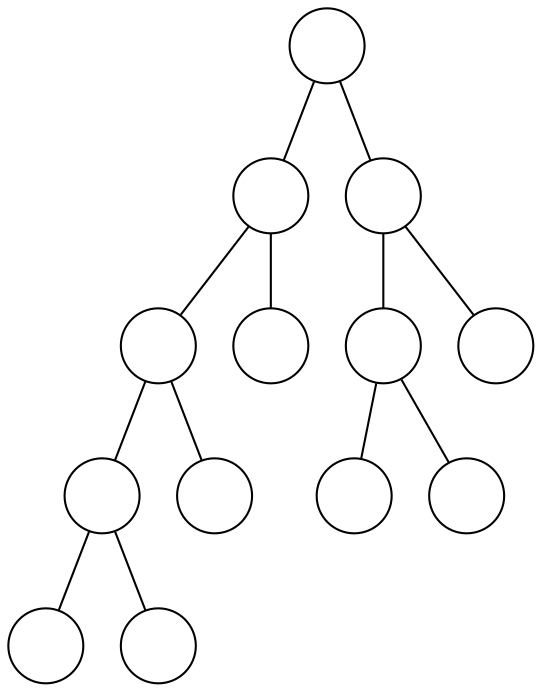 graph g {
graph[ordering="out"];
1[label="", shape=circle, width=0.5];
1--2;
1--3;
2[label="", shape=circle, width=0.5];
2--4;
2--5;
3[label="", shape=circle, width=0.5];
3--6;
3--7;
4[label="", shape=circle, width=0.5];
4--8;
4--9;
5[label="", shape=circle, width=0.5];
6[label="", shape=circle, width=0.5];
6--12;
6--13;
7[label="", shape=circle, width=0.5];
8[label="", shape=circle, width=0.5];
8--16;
8--17;
9[label="", shape=circle, width=0.5];
12[label="", shape=circle, width=0.5];
13[label="", shape=circle, width=0.5];
16[label="", shape=circle, width=0.5];
17[label="", shape=circle, width=0.5];
}
